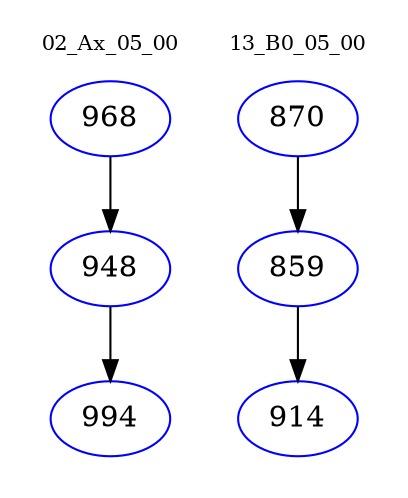 digraph{
subgraph cluster_0 {
color = white
label = "02_Ax_05_00";
fontsize=10;
T0_968 [label="968", color="blue"]
T0_968 -> T0_948 [color="black"]
T0_948 [label="948", color="blue"]
T0_948 -> T0_994 [color="black"]
T0_994 [label="994", color="blue"]
}
subgraph cluster_1 {
color = white
label = "13_B0_05_00";
fontsize=10;
T1_870 [label="870", color="blue"]
T1_870 -> T1_859 [color="black"]
T1_859 [label="859", color="blue"]
T1_859 -> T1_914 [color="black"]
T1_914 [label="914", color="blue"]
}
}
